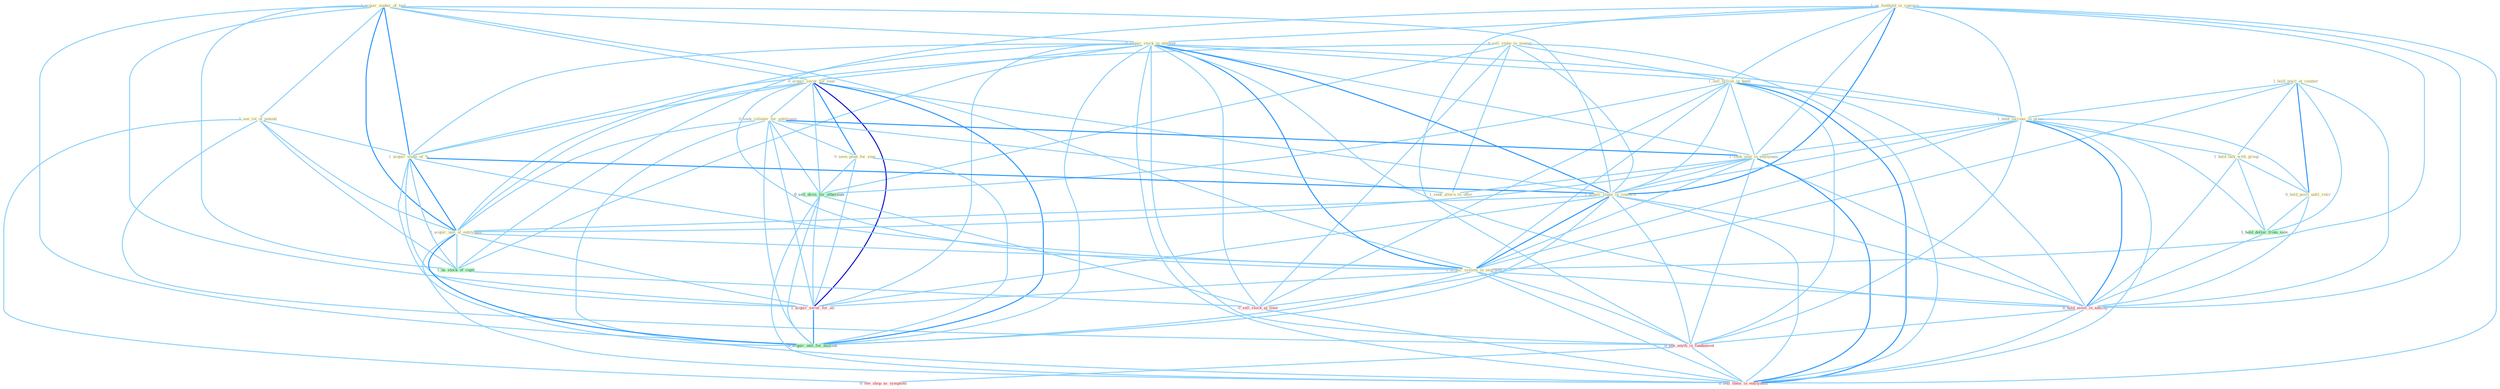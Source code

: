 Graph G{ 
    node
    [shape=polygon,style=filled,width=.5,height=.06,color="#BDFCC9",fixedsize=true,fontsize=4,
    fontcolor="#2f4f4f"];
    {node
    [color="#ffffe0", fontcolor="#8b7d6b"] "0_sell_stake_to_manag " "1_acquir_maker_of_tool " "1_us_foothold_in_concern " "1_see_lot_of_potenti " "0_acquir_stock_in_attempt " "1_hold_posit_at_counter " "0_acquir_secur_for_year " "1_sell_billion_in_bond " "1_hold_increas_in_price " "0_seek_collater_for_entitynam " "1_acquir_stake_of_% " "1_hold_talk_with_group " "1_seek_seat_in_entitynam " "0_seen_peak_for_year " "1_acquir_stake_in_concern " "0_hold_posit_until_retir " "1_acquir_unit_of_entitynam " "1_seek_altern_to_offer " "0_acquir_system_in_yearnum "}
{node [color="#fff0f5", fontcolor="#b22222"] "1_acquir_secur_for_an " "0_hold_asset_in_anticip " "0_sell_stock_at_time " "0_see_anyth_in_fundament " "0_see_shop_as_symptom " "0_sell_them_in_entitynam "}
edge [color="#B0E2FF"];

	"0_sell_stake_to_manag " -- "1_sell_billion_in_bond " [w="1", color="#87cefa" ];
	"0_sell_stake_to_manag " -- "1_acquir_stake_of_% " [w="1", color="#87cefa" ];
	"0_sell_stake_to_manag " -- "1_acquir_stake_in_concern " [w="1", color="#87cefa" ];
	"0_sell_stake_to_manag " -- "1_seek_altern_to_offer " [w="1", color="#87cefa" ];
	"0_sell_stake_to_manag " -- "0_sell_divis_for_othernum " [w="1", color="#87cefa" ];
	"0_sell_stake_to_manag " -- "0_sell_stock_at_time " [w="1", color="#87cefa" ];
	"0_sell_stake_to_manag " -- "0_sell_them_in_entitynam " [w="1", color="#87cefa" ];
	"1_acquir_maker_of_tool " -- "1_see_lot_of_potenti " [w="1", color="#87cefa" ];
	"1_acquir_maker_of_tool " -- "0_acquir_stock_in_attempt " [w="1", color="#87cefa" ];
	"1_acquir_maker_of_tool " -- "0_acquir_secur_for_year " [w="1", color="#87cefa" ];
	"1_acquir_maker_of_tool " -- "1_acquir_stake_of_% " [w="2", color="#1e90ff" , len=0.8];
	"1_acquir_maker_of_tool " -- "1_acquir_stake_in_concern " [w="1", color="#87cefa" ];
	"1_acquir_maker_of_tool " -- "1_acquir_unit_of_entitynam " [w="2", color="#1e90ff" , len=0.8];
	"1_acquir_maker_of_tool " -- "0_acquir_system_in_yearnum " [w="1", color="#87cefa" ];
	"1_acquir_maker_of_tool " -- "1_acquir_secur_for_an " [w="1", color="#87cefa" ];
	"1_acquir_maker_of_tool " -- "1_us_stock_of_capit " [w="1", color="#87cefa" ];
	"1_acquir_maker_of_tool " -- "0_acquir_unit_for_million " [w="1", color="#87cefa" ];
	"1_us_foothold_in_concern " -- "0_acquir_stock_in_attempt " [w="1", color="#87cefa" ];
	"1_us_foothold_in_concern " -- "1_sell_billion_in_bond " [w="1", color="#87cefa" ];
	"1_us_foothold_in_concern " -- "1_hold_increas_in_price " [w="1", color="#87cefa" ];
	"1_us_foothold_in_concern " -- "1_seek_seat_in_entitynam " [w="1", color="#87cefa" ];
	"1_us_foothold_in_concern " -- "1_acquir_stake_in_concern " [w="2", color="#1e90ff" , len=0.8];
	"1_us_foothold_in_concern " -- "0_acquir_system_in_yearnum " [w="1", color="#87cefa" ];
	"1_us_foothold_in_concern " -- "1_us_stock_of_capit " [w="1", color="#87cefa" ];
	"1_us_foothold_in_concern " -- "0_hold_asset_in_anticip " [w="1", color="#87cefa" ];
	"1_us_foothold_in_concern " -- "0_see_anyth_in_fundament " [w="1", color="#87cefa" ];
	"1_us_foothold_in_concern " -- "0_sell_them_in_entitynam " [w="1", color="#87cefa" ];
	"1_see_lot_of_potenti " -- "1_acquir_stake_of_% " [w="1", color="#87cefa" ];
	"1_see_lot_of_potenti " -- "1_acquir_unit_of_entitynam " [w="1", color="#87cefa" ];
	"1_see_lot_of_potenti " -- "1_us_stock_of_capit " [w="1", color="#87cefa" ];
	"1_see_lot_of_potenti " -- "0_see_anyth_in_fundament " [w="1", color="#87cefa" ];
	"1_see_lot_of_potenti " -- "0_see_shop_as_symptom " [w="1", color="#87cefa" ];
	"0_acquir_stock_in_attempt " -- "0_acquir_secur_for_year " [w="1", color="#87cefa" ];
	"0_acquir_stock_in_attempt " -- "1_sell_billion_in_bond " [w="1", color="#87cefa" ];
	"0_acquir_stock_in_attempt " -- "1_hold_increas_in_price " [w="1", color="#87cefa" ];
	"0_acquir_stock_in_attempt " -- "1_acquir_stake_of_% " [w="1", color="#87cefa" ];
	"0_acquir_stock_in_attempt " -- "1_seek_seat_in_entitynam " [w="1", color="#87cefa" ];
	"0_acquir_stock_in_attempt " -- "1_acquir_stake_in_concern " [w="2", color="#1e90ff" , len=0.8];
	"0_acquir_stock_in_attempt " -- "1_acquir_unit_of_entitynam " [w="1", color="#87cefa" ];
	"0_acquir_stock_in_attempt " -- "0_acquir_system_in_yearnum " [w="2", color="#1e90ff" , len=0.8];
	"0_acquir_stock_in_attempt " -- "1_acquir_secur_for_an " [w="1", color="#87cefa" ];
	"0_acquir_stock_in_attempt " -- "1_us_stock_of_capit " [w="1", color="#87cefa" ];
	"0_acquir_stock_in_attempt " -- "0_hold_asset_in_anticip " [w="1", color="#87cefa" ];
	"0_acquir_stock_in_attempt " -- "0_sell_stock_at_time " [w="1", color="#87cefa" ];
	"0_acquir_stock_in_attempt " -- "0_see_anyth_in_fundament " [w="1", color="#87cefa" ];
	"0_acquir_stock_in_attempt " -- "0_acquir_unit_for_million " [w="1", color="#87cefa" ];
	"0_acquir_stock_in_attempt " -- "0_sell_them_in_entitynam " [w="1", color="#87cefa" ];
	"1_hold_posit_at_counter " -- "1_hold_increas_in_price " [w="1", color="#87cefa" ];
	"1_hold_posit_at_counter " -- "1_hold_talk_with_group " [w="1", color="#87cefa" ];
	"1_hold_posit_at_counter " -- "0_hold_posit_until_retir " [w="2", color="#1e90ff" , len=0.8];
	"1_hold_posit_at_counter " -- "1_hold_dollar_from_sale " [w="1", color="#87cefa" ];
	"1_hold_posit_at_counter " -- "0_hold_asset_in_anticip " [w="1", color="#87cefa" ];
	"1_hold_posit_at_counter " -- "0_sell_stock_at_time " [w="1", color="#87cefa" ];
	"0_acquir_secur_for_year " -- "0_seek_collater_for_entitynam " [w="1", color="#87cefa" ];
	"0_acquir_secur_for_year " -- "1_acquir_stake_of_% " [w="1", color="#87cefa" ];
	"0_acquir_secur_for_year " -- "0_seen_peak_for_year " [w="2", color="#1e90ff" , len=0.8];
	"0_acquir_secur_for_year " -- "1_acquir_stake_in_concern " [w="1", color="#87cefa" ];
	"0_acquir_secur_for_year " -- "1_acquir_unit_of_entitynam " [w="1", color="#87cefa" ];
	"0_acquir_secur_for_year " -- "0_acquir_system_in_yearnum " [w="1", color="#87cefa" ];
	"0_acquir_secur_for_year " -- "0_sell_divis_for_othernum " [w="1", color="#87cefa" ];
	"0_acquir_secur_for_year " -- "1_acquir_secur_for_an " [w="3", color="#0000cd" , len=0.6];
	"0_acquir_secur_for_year " -- "0_acquir_unit_for_million " [w="2", color="#1e90ff" , len=0.8];
	"1_sell_billion_in_bond " -- "1_hold_increas_in_price " [w="1", color="#87cefa" ];
	"1_sell_billion_in_bond " -- "1_seek_seat_in_entitynam " [w="1", color="#87cefa" ];
	"1_sell_billion_in_bond " -- "1_acquir_stake_in_concern " [w="1", color="#87cefa" ];
	"1_sell_billion_in_bond " -- "0_acquir_system_in_yearnum " [w="1", color="#87cefa" ];
	"1_sell_billion_in_bond " -- "0_sell_divis_for_othernum " [w="1", color="#87cefa" ];
	"1_sell_billion_in_bond " -- "0_hold_asset_in_anticip " [w="1", color="#87cefa" ];
	"1_sell_billion_in_bond " -- "0_sell_stock_at_time " [w="1", color="#87cefa" ];
	"1_sell_billion_in_bond " -- "0_see_anyth_in_fundament " [w="1", color="#87cefa" ];
	"1_sell_billion_in_bond " -- "0_sell_them_in_entitynam " [w="2", color="#1e90ff" , len=0.8];
	"1_hold_increas_in_price " -- "1_hold_talk_with_group " [w="1", color="#87cefa" ];
	"1_hold_increas_in_price " -- "1_seek_seat_in_entitynam " [w="1", color="#87cefa" ];
	"1_hold_increas_in_price " -- "1_acquir_stake_in_concern " [w="1", color="#87cefa" ];
	"1_hold_increas_in_price " -- "0_hold_posit_until_retir " [w="1", color="#87cefa" ];
	"1_hold_increas_in_price " -- "0_acquir_system_in_yearnum " [w="1", color="#87cefa" ];
	"1_hold_increas_in_price " -- "1_hold_dollar_from_sale " [w="1", color="#87cefa" ];
	"1_hold_increas_in_price " -- "0_hold_asset_in_anticip " [w="2", color="#1e90ff" , len=0.8];
	"1_hold_increas_in_price " -- "0_see_anyth_in_fundament " [w="1", color="#87cefa" ];
	"1_hold_increas_in_price " -- "0_sell_them_in_entitynam " [w="1", color="#87cefa" ];
	"0_seek_collater_for_entitynam " -- "1_seek_seat_in_entitynam " [w="2", color="#1e90ff" , len=0.8];
	"0_seek_collater_for_entitynam " -- "0_seen_peak_for_year " [w="1", color="#87cefa" ];
	"0_seek_collater_for_entitynam " -- "1_acquir_unit_of_entitynam " [w="1", color="#87cefa" ];
	"0_seek_collater_for_entitynam " -- "1_seek_altern_to_offer " [w="1", color="#87cefa" ];
	"0_seek_collater_for_entitynam " -- "0_sell_divis_for_othernum " [w="1", color="#87cefa" ];
	"0_seek_collater_for_entitynam " -- "1_acquir_secur_for_an " [w="1", color="#87cefa" ];
	"0_seek_collater_for_entitynam " -- "0_acquir_unit_for_million " [w="1", color="#87cefa" ];
	"0_seek_collater_for_entitynam " -- "0_sell_them_in_entitynam " [w="1", color="#87cefa" ];
	"1_acquir_stake_of_% " -- "1_acquir_stake_in_concern " [w="2", color="#1e90ff" , len=0.8];
	"1_acquir_stake_of_% " -- "1_acquir_unit_of_entitynam " [w="2", color="#1e90ff" , len=0.8];
	"1_acquir_stake_of_% " -- "0_acquir_system_in_yearnum " [w="1", color="#87cefa" ];
	"1_acquir_stake_of_% " -- "1_acquir_secur_for_an " [w="1", color="#87cefa" ];
	"1_acquir_stake_of_% " -- "1_us_stock_of_capit " [w="1", color="#87cefa" ];
	"1_acquir_stake_of_% " -- "0_acquir_unit_for_million " [w="1", color="#87cefa" ];
	"1_hold_talk_with_group " -- "0_hold_posit_until_retir " [w="1", color="#87cefa" ];
	"1_hold_talk_with_group " -- "1_hold_dollar_from_sale " [w="1", color="#87cefa" ];
	"1_hold_talk_with_group " -- "0_hold_asset_in_anticip " [w="1", color="#87cefa" ];
	"1_seek_seat_in_entitynam " -- "1_acquir_stake_in_concern " [w="1", color="#87cefa" ];
	"1_seek_seat_in_entitynam " -- "1_acquir_unit_of_entitynam " [w="1", color="#87cefa" ];
	"1_seek_seat_in_entitynam " -- "1_seek_altern_to_offer " [w="1", color="#87cefa" ];
	"1_seek_seat_in_entitynam " -- "0_acquir_system_in_yearnum " [w="1", color="#87cefa" ];
	"1_seek_seat_in_entitynam " -- "0_hold_asset_in_anticip " [w="1", color="#87cefa" ];
	"1_seek_seat_in_entitynam " -- "0_see_anyth_in_fundament " [w="1", color="#87cefa" ];
	"1_seek_seat_in_entitynam " -- "0_sell_them_in_entitynam " [w="2", color="#1e90ff" , len=0.8];
	"0_seen_peak_for_year " -- "0_sell_divis_for_othernum " [w="1", color="#87cefa" ];
	"0_seen_peak_for_year " -- "1_acquir_secur_for_an " [w="1", color="#87cefa" ];
	"0_seen_peak_for_year " -- "0_acquir_unit_for_million " [w="1", color="#87cefa" ];
	"1_acquir_stake_in_concern " -- "1_acquir_unit_of_entitynam " [w="1", color="#87cefa" ];
	"1_acquir_stake_in_concern " -- "0_acquir_system_in_yearnum " [w="2", color="#1e90ff" , len=0.8];
	"1_acquir_stake_in_concern " -- "1_acquir_secur_for_an " [w="1", color="#87cefa" ];
	"1_acquir_stake_in_concern " -- "0_hold_asset_in_anticip " [w="1", color="#87cefa" ];
	"1_acquir_stake_in_concern " -- "0_see_anyth_in_fundament " [w="1", color="#87cefa" ];
	"1_acquir_stake_in_concern " -- "0_acquir_unit_for_million " [w="1", color="#87cefa" ];
	"1_acquir_stake_in_concern " -- "0_sell_them_in_entitynam " [w="1", color="#87cefa" ];
	"0_hold_posit_until_retir " -- "1_hold_dollar_from_sale " [w="1", color="#87cefa" ];
	"0_hold_posit_until_retir " -- "0_hold_asset_in_anticip " [w="1", color="#87cefa" ];
	"1_acquir_unit_of_entitynam " -- "0_acquir_system_in_yearnum " [w="1", color="#87cefa" ];
	"1_acquir_unit_of_entitynam " -- "1_acquir_secur_for_an " [w="1", color="#87cefa" ];
	"1_acquir_unit_of_entitynam " -- "1_us_stock_of_capit " [w="1", color="#87cefa" ];
	"1_acquir_unit_of_entitynam " -- "0_acquir_unit_for_million " [w="2", color="#1e90ff" , len=0.8];
	"1_acquir_unit_of_entitynam " -- "0_sell_them_in_entitynam " [w="1", color="#87cefa" ];
	"0_acquir_system_in_yearnum " -- "1_acquir_secur_for_an " [w="1", color="#87cefa" ];
	"0_acquir_system_in_yearnum " -- "0_hold_asset_in_anticip " [w="1", color="#87cefa" ];
	"0_acquir_system_in_yearnum " -- "0_see_anyth_in_fundament " [w="1", color="#87cefa" ];
	"0_acquir_system_in_yearnum " -- "0_acquir_unit_for_million " [w="1", color="#87cefa" ];
	"0_acquir_system_in_yearnum " -- "0_sell_them_in_entitynam " [w="1", color="#87cefa" ];
	"0_sell_divis_for_othernum " -- "1_acquir_secur_for_an " [w="1", color="#87cefa" ];
	"0_sell_divis_for_othernum " -- "0_sell_stock_at_time " [w="1", color="#87cefa" ];
	"0_sell_divis_for_othernum " -- "0_acquir_unit_for_million " [w="1", color="#87cefa" ];
	"0_sell_divis_for_othernum " -- "0_sell_them_in_entitynam " [w="1", color="#87cefa" ];
	"1_acquir_secur_for_an " -- "0_acquir_unit_for_million " [w="2", color="#1e90ff" , len=0.8];
	"1_us_stock_of_capit " -- "0_sell_stock_at_time " [w="1", color="#87cefa" ];
	"1_hold_dollar_from_sale " -- "0_hold_asset_in_anticip " [w="1", color="#87cefa" ];
	"0_hold_asset_in_anticip " -- "0_see_anyth_in_fundament " [w="1", color="#87cefa" ];
	"0_hold_asset_in_anticip " -- "0_sell_them_in_entitynam " [w="1", color="#87cefa" ];
	"0_sell_stock_at_time " -- "0_sell_them_in_entitynam " [w="1", color="#87cefa" ];
	"0_see_anyth_in_fundament " -- "0_see_shop_as_symptom " [w="1", color="#87cefa" ];
	"0_see_anyth_in_fundament " -- "0_sell_them_in_entitynam " [w="1", color="#87cefa" ];
}